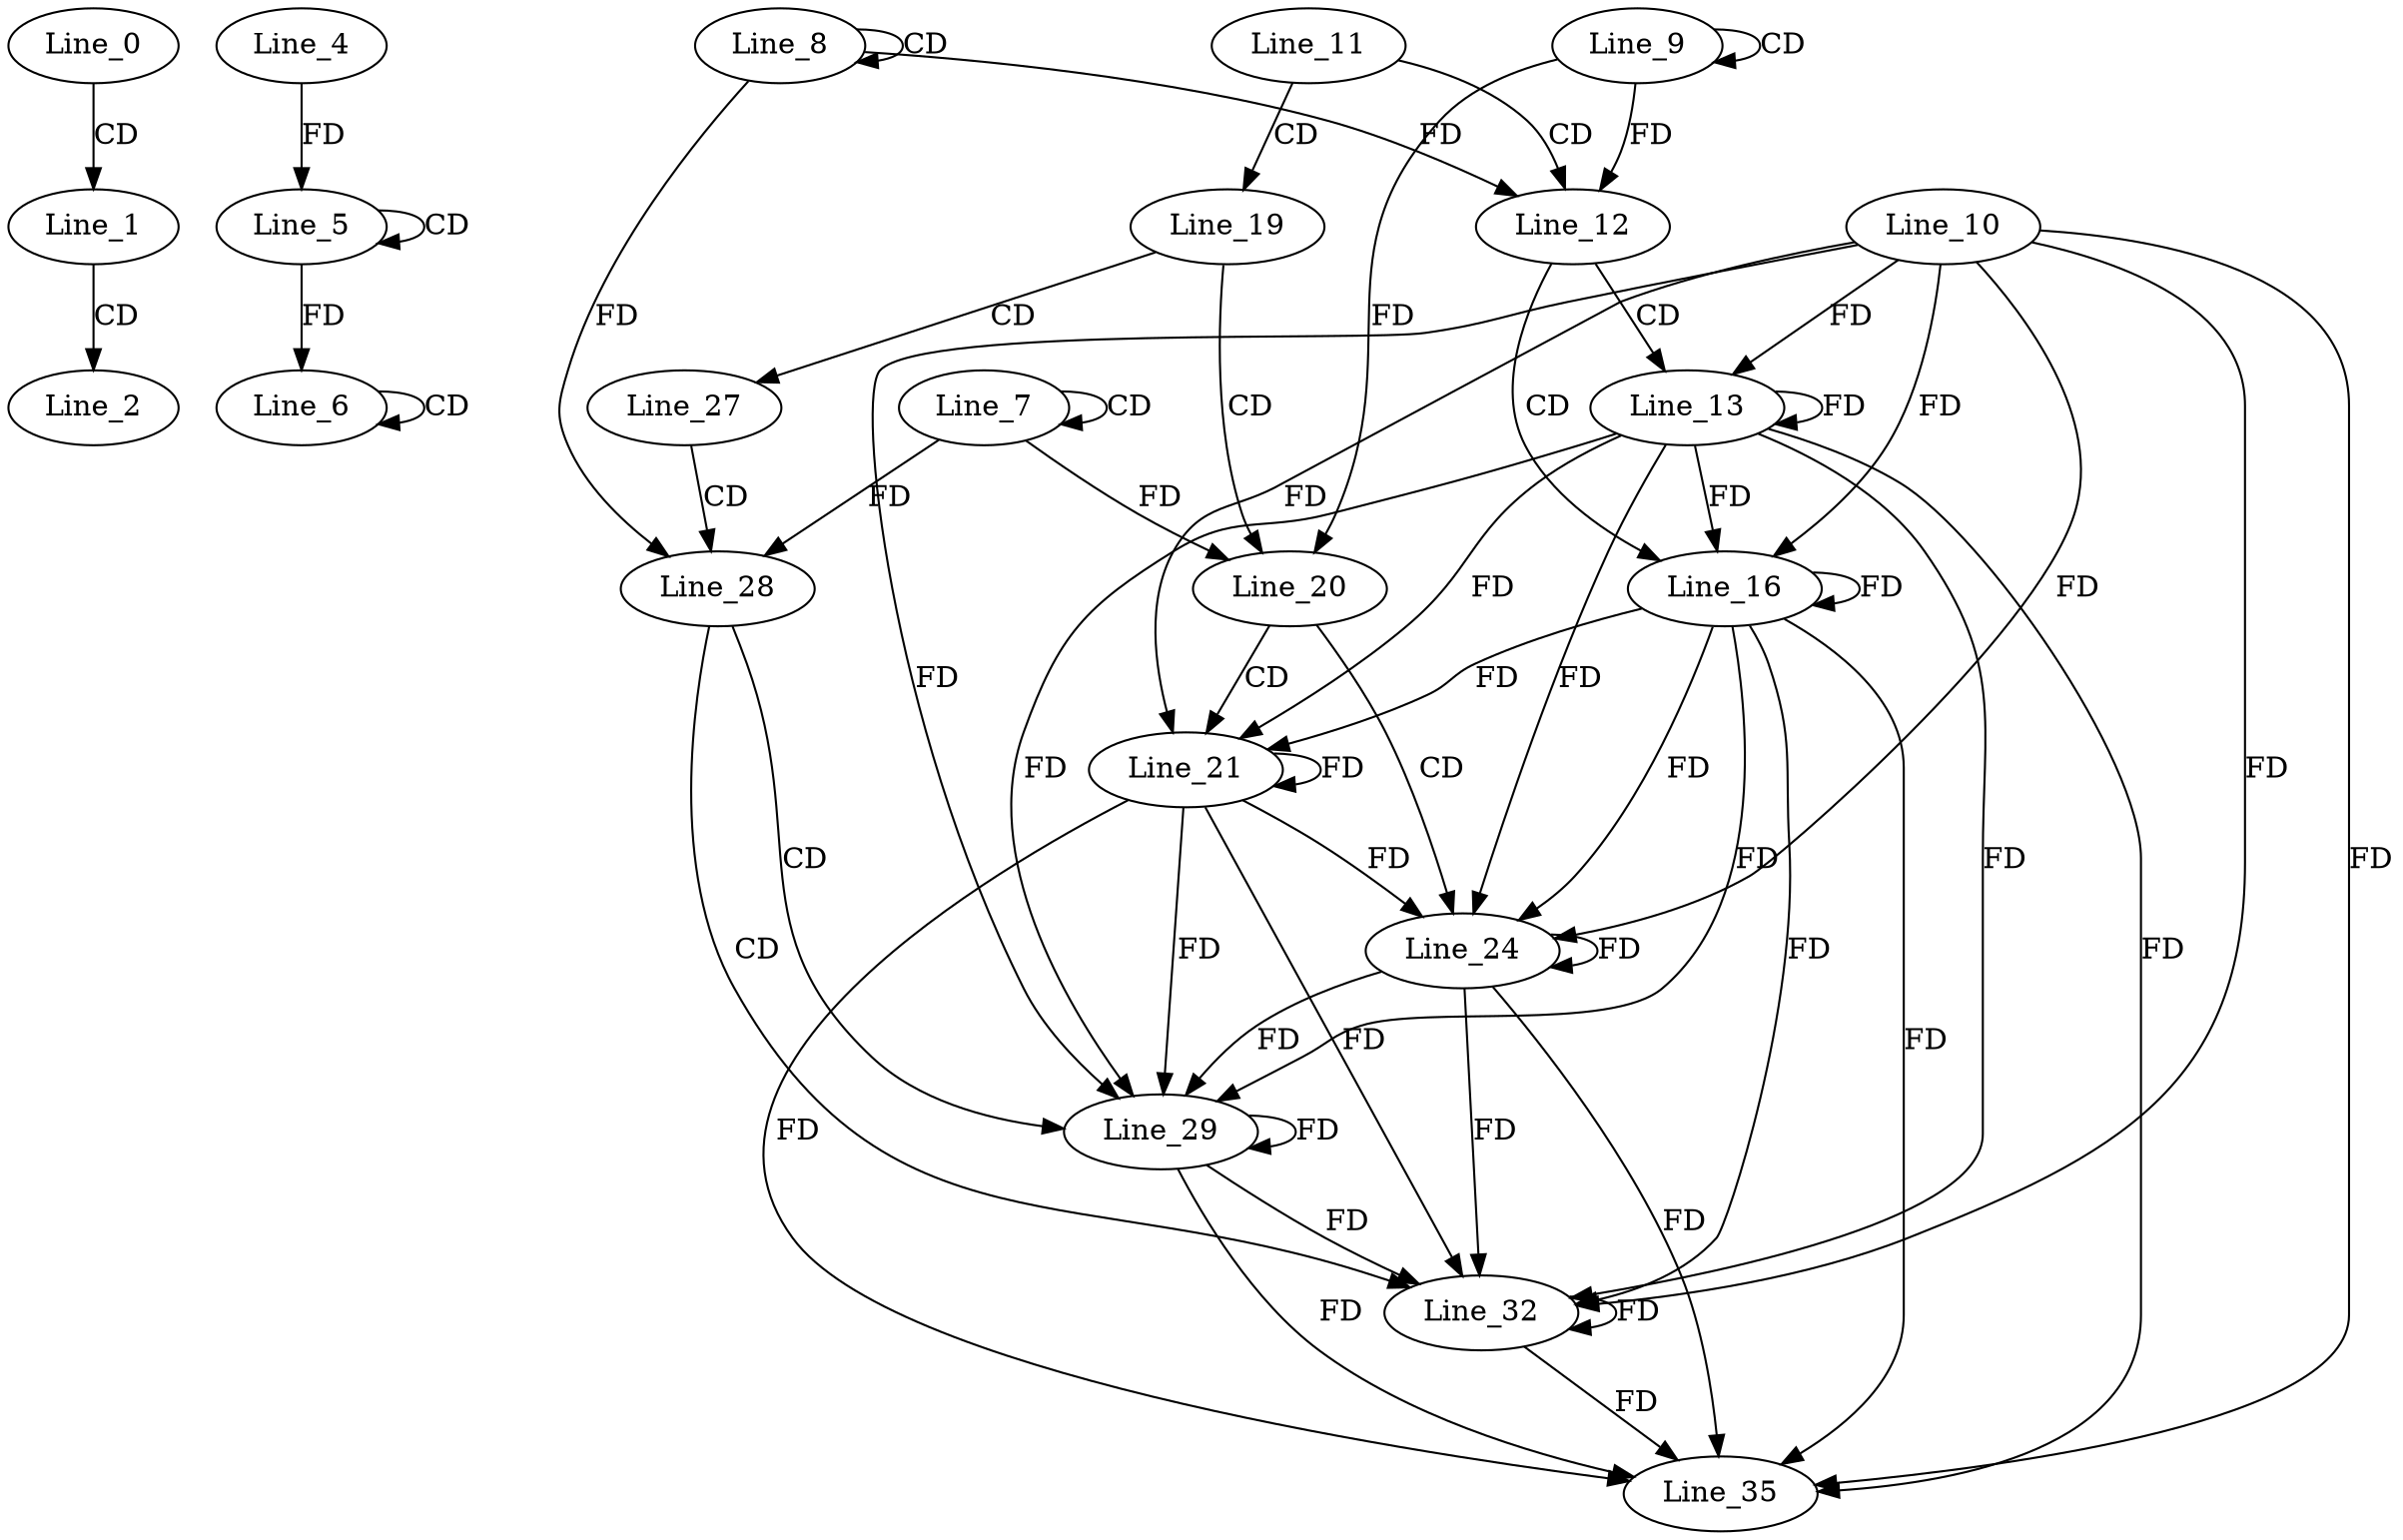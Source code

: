 digraph G {
  Line_0;
  Line_1;
  Line_2;
  Line_5;
  Line_5;
  Line_4;
  Line_6;
  Line_6;
  Line_7;
  Line_7;
  Line_8;
  Line_8;
  Line_9;
  Line_9;
  Line_11;
  Line_12;
  Line_13;
  Line_10;
  Line_16;
  Line_19;
  Line_20;
  Line_21;
  Line_24;
  Line_27;
  Line_28;
  Line_29;
  Line_32;
  Line_35;
  Line_0 -> Line_1 [ label="CD" ];
  Line_1 -> Line_2 [ label="CD" ];
  Line_5 -> Line_5 [ label="CD" ];
  Line_4 -> Line_5 [ label="FD" ];
  Line_6 -> Line_6 [ label="CD" ];
  Line_5 -> Line_6 [ label="FD" ];
  Line_7 -> Line_7 [ label="CD" ];
  Line_8 -> Line_8 [ label="CD" ];
  Line_9 -> Line_9 [ label="CD" ];
  Line_11 -> Line_12 [ label="CD" ];
  Line_8 -> Line_12 [ label="FD" ];
  Line_9 -> Line_12 [ label="FD" ];
  Line_12 -> Line_13 [ label="CD" ];
  Line_10 -> Line_13 [ label="FD" ];
  Line_13 -> Line_13 [ label="FD" ];
  Line_12 -> Line_16 [ label="CD" ];
  Line_10 -> Line_16 [ label="FD" ];
  Line_13 -> Line_16 [ label="FD" ];
  Line_16 -> Line_16 [ label="FD" ];
  Line_11 -> Line_19 [ label="CD" ];
  Line_19 -> Line_20 [ label="CD" ];
  Line_7 -> Line_20 [ label="FD" ];
  Line_9 -> Line_20 [ label="FD" ];
  Line_20 -> Line_21 [ label="CD" ];
  Line_10 -> Line_21 [ label="FD" ];
  Line_13 -> Line_21 [ label="FD" ];
  Line_16 -> Line_21 [ label="FD" ];
  Line_21 -> Line_21 [ label="FD" ];
  Line_20 -> Line_24 [ label="CD" ];
  Line_10 -> Line_24 [ label="FD" ];
  Line_13 -> Line_24 [ label="FD" ];
  Line_16 -> Line_24 [ label="FD" ];
  Line_21 -> Line_24 [ label="FD" ];
  Line_24 -> Line_24 [ label="FD" ];
  Line_19 -> Line_27 [ label="CD" ];
  Line_27 -> Line_28 [ label="CD" ];
  Line_8 -> Line_28 [ label="FD" ];
  Line_7 -> Line_28 [ label="FD" ];
  Line_28 -> Line_29 [ label="CD" ];
  Line_10 -> Line_29 [ label="FD" ];
  Line_13 -> Line_29 [ label="FD" ];
  Line_16 -> Line_29 [ label="FD" ];
  Line_21 -> Line_29 [ label="FD" ];
  Line_24 -> Line_29 [ label="FD" ];
  Line_29 -> Line_29 [ label="FD" ];
  Line_28 -> Line_32 [ label="CD" ];
  Line_10 -> Line_32 [ label="FD" ];
  Line_13 -> Line_32 [ label="FD" ];
  Line_16 -> Line_32 [ label="FD" ];
  Line_21 -> Line_32 [ label="FD" ];
  Line_24 -> Line_32 [ label="FD" ];
  Line_29 -> Line_32 [ label="FD" ];
  Line_32 -> Line_32 [ label="FD" ];
  Line_10 -> Line_35 [ label="FD" ];
  Line_13 -> Line_35 [ label="FD" ];
  Line_16 -> Line_35 [ label="FD" ];
  Line_21 -> Line_35 [ label="FD" ];
  Line_24 -> Line_35 [ label="FD" ];
  Line_29 -> Line_35 [ label="FD" ];
  Line_32 -> Line_35 [ label="FD" ];
}
